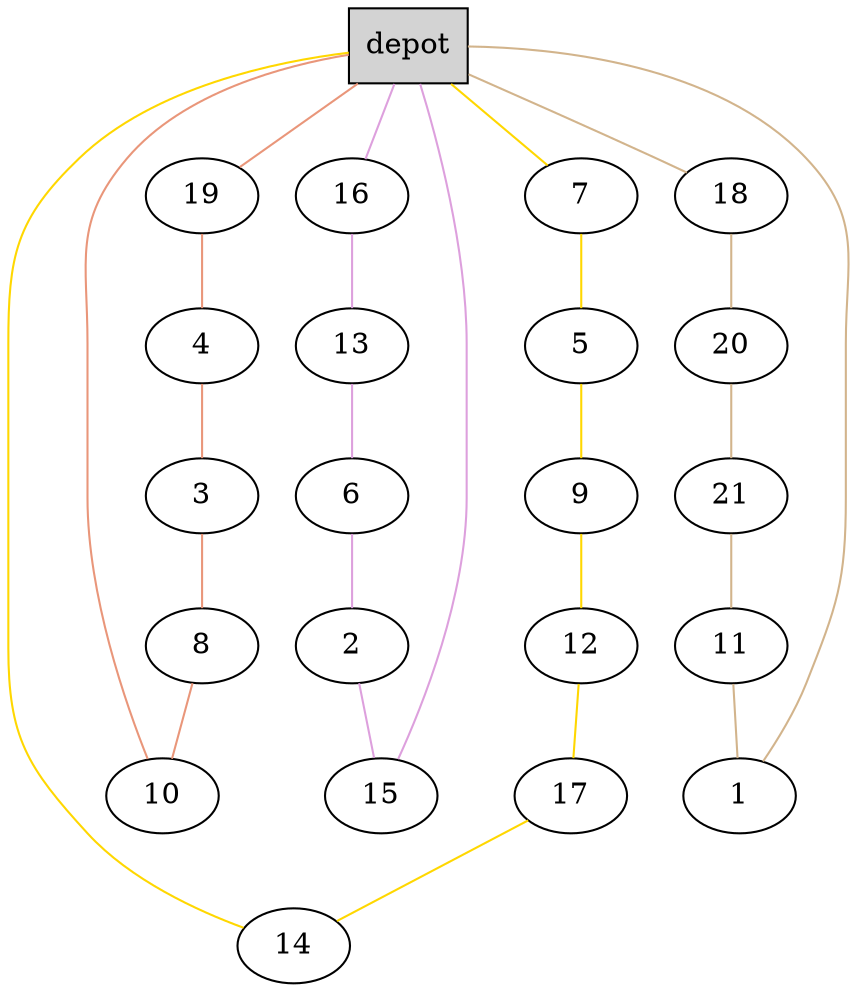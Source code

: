 graph G {
  0[shape = box, label = "depot", style = filled ];
  19[shape = ellipse];
  "0"--"19"[color = darksalmon];
  4[shape = ellipse];
  "19"--"4"[color = darksalmon];
  3[shape = ellipse];
  "4"--"3"[color = darksalmon];
  8[shape = ellipse];
  "3"--"8"[color = darksalmon];
  10[shape = ellipse];
  "8"--"10"[color = darksalmon];
  "10"--"0"[color = darksalmon];
  7[shape = ellipse];
  "0"--"7"[color = gold];
  5[shape = ellipse];
  "7"--"5"[color = gold];
  9[shape = ellipse];
  "5"--"9"[color = gold];
  12[shape = ellipse];
  "9"--"12"[color = gold];
  17[shape = ellipse];
  "12"--"17"[color = gold];
  14[shape = ellipse];
  "17"--"14"[color = gold];
  "14"--"0"[color = gold];
  16[shape = ellipse];
  "0"--"16"[color = plum];
  13[shape = ellipse];
  "16"--"13"[color = plum];
  6[shape = ellipse];
  "13"--"6"[color = plum];
  2[shape = ellipse];
  "6"--"2"[color = plum];
  15[shape = ellipse];
  "2"--"15"[color = plum];
  "15"--"0"[color = plum];
  18[shape = ellipse];
  "0"--"18"[color = tan];
  20[shape = ellipse];
  "18"--"20"[color = tan];
  21[shape = ellipse];
  "20"--"21"[color = tan];
  11[shape = ellipse];
  "21"--"11"[color = tan];
  1[shape = ellipse];
  "11"--"1"[color = tan];
  "1"--"0"[color = tan];
}
